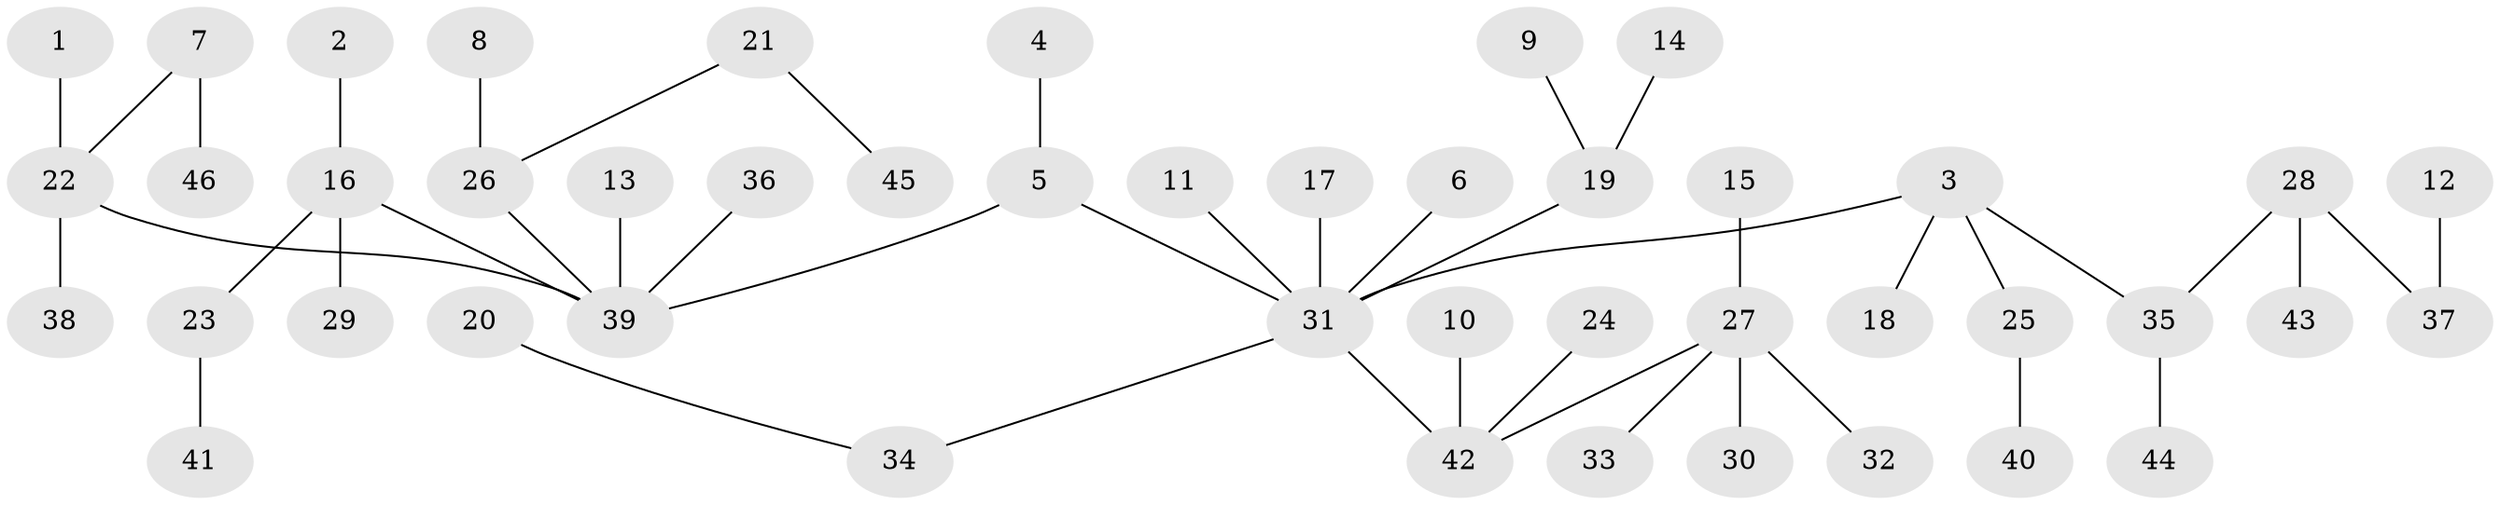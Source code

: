 // original degree distribution, {1: 0.4725274725274725, 5: 0.03296703296703297, 6: 0.01098901098901099, 4: 0.054945054945054944, 3: 0.12087912087912088, 9: 0.01098901098901099, 2: 0.2967032967032967}
// Generated by graph-tools (version 1.1) at 2025/50/03/09/25 03:50:17]
// undirected, 46 vertices, 45 edges
graph export_dot {
graph [start="1"]
  node [color=gray90,style=filled];
  1;
  2;
  3;
  4;
  5;
  6;
  7;
  8;
  9;
  10;
  11;
  12;
  13;
  14;
  15;
  16;
  17;
  18;
  19;
  20;
  21;
  22;
  23;
  24;
  25;
  26;
  27;
  28;
  29;
  30;
  31;
  32;
  33;
  34;
  35;
  36;
  37;
  38;
  39;
  40;
  41;
  42;
  43;
  44;
  45;
  46;
  1 -- 22 [weight=1.0];
  2 -- 16 [weight=1.0];
  3 -- 18 [weight=1.0];
  3 -- 25 [weight=1.0];
  3 -- 31 [weight=1.0];
  3 -- 35 [weight=1.0];
  4 -- 5 [weight=1.0];
  5 -- 31 [weight=1.0];
  5 -- 39 [weight=1.0];
  6 -- 31 [weight=1.0];
  7 -- 22 [weight=1.0];
  7 -- 46 [weight=1.0];
  8 -- 26 [weight=1.0];
  9 -- 19 [weight=1.0];
  10 -- 42 [weight=1.0];
  11 -- 31 [weight=1.0];
  12 -- 37 [weight=1.0];
  13 -- 39 [weight=1.0];
  14 -- 19 [weight=1.0];
  15 -- 27 [weight=1.0];
  16 -- 23 [weight=1.0];
  16 -- 29 [weight=1.0];
  16 -- 39 [weight=1.0];
  17 -- 31 [weight=1.0];
  19 -- 31 [weight=1.0];
  20 -- 34 [weight=1.0];
  21 -- 26 [weight=1.0];
  21 -- 45 [weight=1.0];
  22 -- 38 [weight=1.0];
  22 -- 39 [weight=1.0];
  23 -- 41 [weight=1.0];
  24 -- 42 [weight=1.0];
  25 -- 40 [weight=1.0];
  26 -- 39 [weight=1.0];
  27 -- 30 [weight=1.0];
  27 -- 32 [weight=1.0];
  27 -- 33 [weight=1.0];
  27 -- 42 [weight=1.0];
  28 -- 35 [weight=1.0];
  28 -- 37 [weight=1.0];
  28 -- 43 [weight=1.0];
  31 -- 34 [weight=1.0];
  31 -- 42 [weight=1.0];
  35 -- 44 [weight=1.0];
  36 -- 39 [weight=1.0];
}
